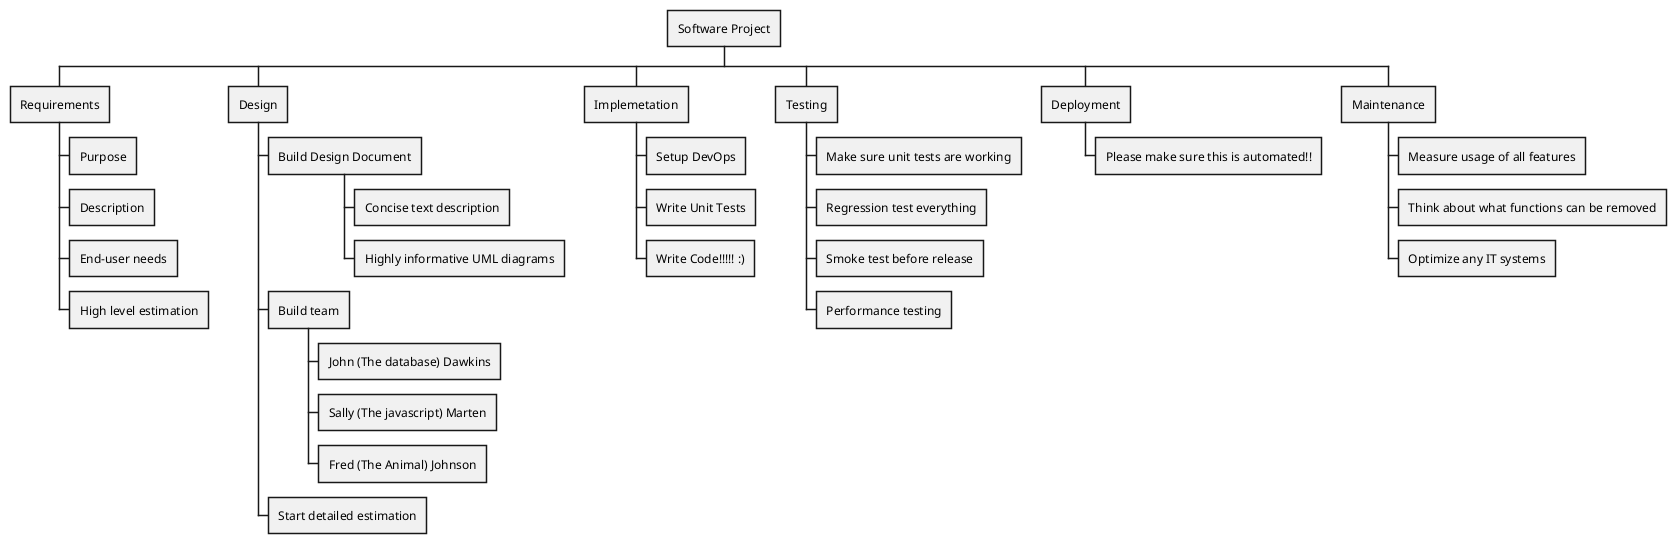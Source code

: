 @startwbs Org_Mode_Syntax

* Software Project
** Requirements
*** Purpose
*** Description
*** End-user needs
*** High level estimation
** Design
*** Build Design Document
**** Concise text description
**** Highly informative UML diagrams
*** Build team
**** John (The database) Dawkins
**** Sally (The javascript) Marten
**** Fred (The Animal) Johnson
*** Start detailed estimation
** Implemetation
*** Setup DevOps
*** Write Unit Tests
*** Write Code!!!!! :)
** Testing
*** Make sure unit tests are working
*** Regression test everything
*** Smoke test before release
*** Performance testing
** Deployment
*** Please make sure this is automated!!
** Maintenance
*** Measure usage of all features
*** Think about what functions can be removed
*** Optimize any IT systems
@endwbs